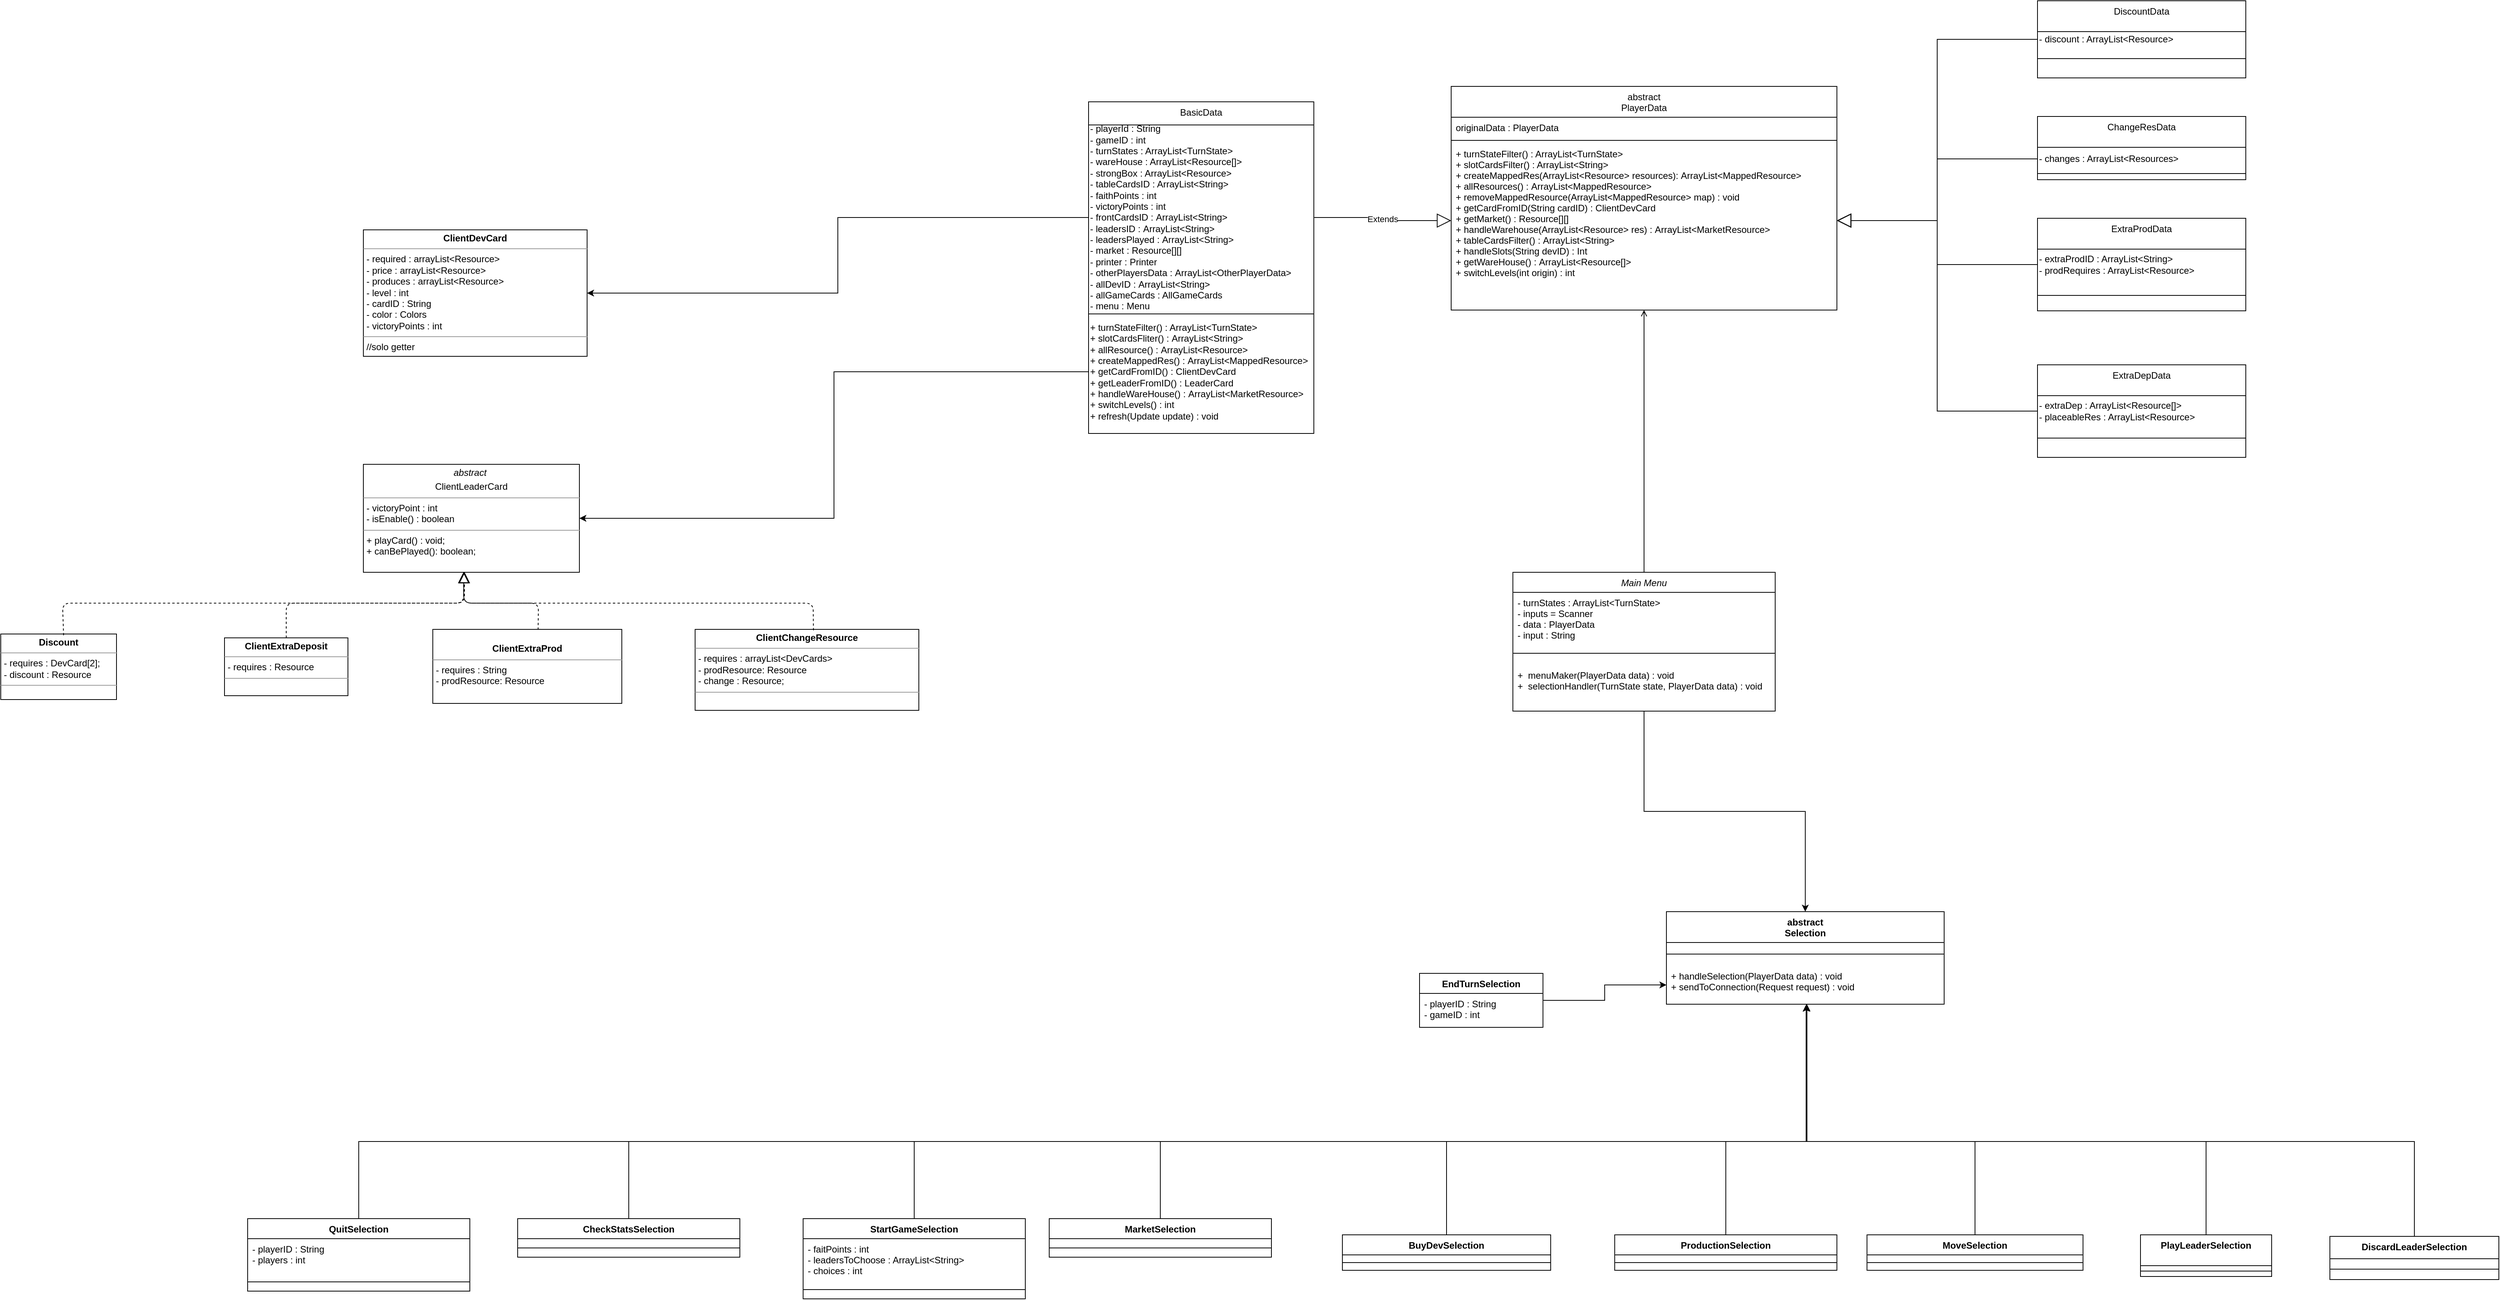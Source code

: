 <mxfile version="14.7.4" type="embed"><diagram id="C5RBs43oDa-KdzZeNtuy" name="Page-1"><mxGraphModel dx="2763" dy="904" grid="1" gridSize="10" guides="1" tooltips="1" connect="1" arrows="1" fold="1" page="1" pageScale="1" pageWidth="827" pageHeight="1169" math="0" shadow="0"><root><mxCell id="WIyWlLk6GJQsqaUBKTNV-0"/><mxCell id="WIyWlLk6GJQsqaUBKTNV-1" parent="WIyWlLk6GJQsqaUBKTNV-0"/><mxCell id="fk8g1e5_puwbV-77GHfn-81" style="edgeStyle=orthogonalEdgeStyle;rounded=0;orthogonalLoop=1;jettySize=auto;html=1;entryX=0.5;entryY=0;entryDx=0;entryDy=0;" parent="WIyWlLk6GJQsqaUBKTNV-1" source="zkfFHV4jXpPFQw0GAbJ--0" target="fk8g1e5_puwbV-77GHfn-21" edge="1"><mxGeometry relative="1" as="geometry"/></mxCell><mxCell id="zkfFHV4jXpPFQw0GAbJ--0" value="Main Menu" style="swimlane;fontStyle=2;align=center;verticalAlign=top;childLayout=stackLayout;horizontal=1;startSize=26;horizontalStack=0;resizeParent=1;resizeLast=0;collapsible=1;marginBottom=0;rounded=0;shadow=0;strokeWidth=1;" parent="WIyWlLk6GJQsqaUBKTNV-1" vertex="1"><mxGeometry x="1170" y="861" width="340" height="180" as="geometry"><mxRectangle x="230" y="140" width="160" height="26" as="alternateBounds"/></mxGeometry></mxCell><mxCell id="zkfFHV4jXpPFQw0GAbJ--2" value="- turnStates : ArrayList&lt;TurnState&gt;&#10;- inputs = Scanner&#10;- data : PlayerData&#10;- input : String" style="text;align=left;verticalAlign=top;spacingLeft=4;spacingRight=4;overflow=hidden;rotatable=0;points=[[0,0.5],[1,0.5]];portConstraint=eastwest;rounded=0;shadow=0;html=0;" parent="zkfFHV4jXpPFQw0GAbJ--0" vertex="1"><mxGeometry y="26" width="340" height="64" as="geometry"/></mxCell><mxCell id="zkfFHV4jXpPFQw0GAbJ--4" value="" style="line;html=1;strokeWidth=1;align=left;verticalAlign=middle;spacingTop=-1;spacingLeft=3;spacingRight=3;rotatable=0;labelPosition=right;points=[];portConstraint=eastwest;" parent="zkfFHV4jXpPFQw0GAbJ--0" vertex="1"><mxGeometry y="90" width="340" height="30" as="geometry"/></mxCell><mxCell id="zkfFHV4jXpPFQw0GAbJ--5" value="+  menuMaker(PlayerData data) : void&#10;+  selectionHandler(TurnState state, PlayerData data) : void" style="text;align=left;verticalAlign=top;spacingLeft=4;spacingRight=4;overflow=hidden;rotatable=0;points=[[0,0.5],[1,0.5]];portConstraint=eastwest;" parent="zkfFHV4jXpPFQw0GAbJ--0" vertex="1"><mxGeometry y="120" width="340" height="50" as="geometry"/></mxCell><mxCell id="zkfFHV4jXpPFQw0GAbJ--17" value="abstract&#10;PlayerData" style="swimlane;fontStyle=0;align=center;verticalAlign=top;childLayout=stackLayout;horizontal=1;startSize=40;horizontalStack=0;resizeParent=1;resizeLast=0;collapsible=1;marginBottom=0;rounded=0;shadow=0;strokeWidth=1;" parent="WIyWlLk6GJQsqaUBKTNV-1" vertex="1"><mxGeometry x="1090" y="231" width="500" height="290" as="geometry"><mxRectangle x="550" y="140" width="160" height="26" as="alternateBounds"/></mxGeometry></mxCell><mxCell id="zkfFHV4jXpPFQw0GAbJ--18" value="originalData : PlayerData" style="text;align=left;verticalAlign=top;spacingLeft=4;spacingRight=4;overflow=hidden;rotatable=0;points=[[0,0.5],[1,0.5]];portConstraint=eastwest;" parent="zkfFHV4jXpPFQw0GAbJ--17" vertex="1"><mxGeometry y="40" width="500" height="26" as="geometry"/></mxCell><mxCell id="zkfFHV4jXpPFQw0GAbJ--23" value="" style="line;html=1;strokeWidth=1;align=left;verticalAlign=middle;spacingTop=-1;spacingLeft=3;spacingRight=3;rotatable=0;labelPosition=right;points=[];portConstraint=eastwest;" parent="zkfFHV4jXpPFQw0GAbJ--17" vertex="1"><mxGeometry y="66" width="500" height="8" as="geometry"/></mxCell><mxCell id="zkfFHV4jXpPFQw0GAbJ--25" value="+ turnStateFilter() : ArrayList&lt;TurnState&gt;&#10;+ slotCardsFilter() : ArrayList&lt;String&gt;&#10;+ createMappedRes(ArrayList&lt;Resource&gt; resources): ArrayList&lt;MappedResource&gt;&#10;+ allResources() : ArrayList&lt;MappedResource&gt;&#10;+ removeMappedResource(ArrayList&lt;MappedResource&gt; map) : void&#10;+ getCardFromID(String cardID) : ClientDevCard&#10;+ getMarket() : Resource[][]&#10;+ handleWarehouse(ArrayList&lt;Resource&gt; res) : ArrayList&lt;MarketResource&gt;&#10;+ tableCardsFilter() : ArrayList&lt;String&gt;&#10;+ handleSlots(String devID) : Int&#10;+ getWareHouse() : ArrayList&lt;Resource[]&gt;&#10;+ switchLevels(int origin) : int " style="text;align=left;verticalAlign=top;spacingLeft=4;spacingRight=4;overflow=hidden;rotatable=0;points=[[0,0.5],[1,0.5]];portConstraint=eastwest;" parent="zkfFHV4jXpPFQw0GAbJ--17" vertex="1"><mxGeometry y="74" width="500" height="200" as="geometry"/></mxCell><mxCell id="zkfFHV4jXpPFQw0GAbJ--26" value="" style="endArrow=open;shadow=0;strokeWidth=1;rounded=0;endFill=1;edgeStyle=elbowEdgeStyle;elbow=vertical;entryX=0.5;entryY=1;entryDx=0;entryDy=0;" parent="WIyWlLk6GJQsqaUBKTNV-1" source="zkfFHV4jXpPFQw0GAbJ--0" target="zkfFHV4jXpPFQw0GAbJ--17" edge="1"><mxGeometry x="0.5" y="41" relative="1" as="geometry"><mxPoint x="325" y="753" as="sourcePoint"/><mxPoint x="955" y="956.333" as="targetPoint"/><mxPoint x="-40" y="32" as="offset"/></mxGeometry></mxCell><mxCell id="JJriD7b2xeksv05l2RdO-20" value="BasicData" style="swimlane;fontStyle=0;align=center;verticalAlign=top;childLayout=stackLayout;horizontal=1;startSize=30;horizontalStack=0;resizeParent=1;resizeLast=0;collapsible=1;marginBottom=0;rounded=0;shadow=0;strokeWidth=1;" parent="WIyWlLk6GJQsqaUBKTNV-1" vertex="1"><mxGeometry x="620" y="251" width="292" height="430" as="geometry"><mxRectangle x="130" y="380" width="160" height="26" as="alternateBounds"/></mxGeometry></mxCell><mxCell id="fk8g1e5_puwbV-77GHfn-4" value="- playerId : String&lt;br&gt;- gameID : int&lt;br&gt;- turnStates : ArrayList&amp;lt;TurnState&amp;gt;&lt;br&gt;- wareHouse : ArrayList&amp;lt;Resource[]&amp;gt;&lt;br&gt;- strongBox : ArrayList&amp;lt;Resource&amp;gt;&lt;br&gt;- tableCardsID : ArrayList&amp;lt;String&amp;gt;&lt;br&gt;- faithPoints : int&lt;br&gt;- victoryPoints : int&lt;br&gt;- frontCardsID :&amp;nbsp;ArrayList&amp;lt;String&amp;gt;&lt;br&gt;- leadersID :&amp;nbsp;ArrayList&amp;lt;String&amp;gt;&lt;br&gt;- leadersPlayed :&amp;nbsp;ArrayList&amp;lt;String&amp;gt;&lt;br&gt;- market : Resource[][]&lt;br&gt;- printer : Printer&lt;br&gt;- otherPlayersData :&amp;nbsp;ArrayList&amp;lt;OtherPlayerData&amp;gt;&lt;br&gt;- allDevID :&amp;nbsp;ArrayList&amp;lt;String&amp;gt;&lt;br&gt;- allGameCards : AllGameCards&lt;br&gt;- menu : Menu" style="text;html=1;align=left;verticalAlign=middle;resizable=0;points=[];autosize=1;strokeColor=none;" parent="JJriD7b2xeksv05l2RdO-20" vertex="1"><mxGeometry y="30" width="292" height="240" as="geometry"/></mxCell><mxCell id="JJriD7b2xeksv05l2RdO-21" value="" style="line;html=1;strokeWidth=1;align=left;verticalAlign=middle;spacingTop=-1;spacingLeft=3;spacingRight=3;rotatable=0;labelPosition=right;points=[];portConstraint=eastwest;" parent="JJriD7b2xeksv05l2RdO-20" vertex="1"><mxGeometry y="270" width="292" height="10" as="geometry"/></mxCell><mxCell id="fk8g1e5_puwbV-77GHfn-15" value="+ turnStateFilter() : ArrayList&amp;lt;TurnState&amp;gt;&lt;br&gt;+ slotCardsFliter() :&amp;nbsp;&lt;span&gt;ArrayList&amp;lt;String&amp;gt;&lt;br&gt;+ allResource() :&amp;nbsp;&lt;/span&gt;&lt;span&gt;ArrayList&amp;lt;Resource&amp;gt;&lt;br&gt;&lt;/span&gt;&lt;span&gt;+ createMappedRes() :&amp;nbsp;&lt;/span&gt;&lt;span&gt;ArrayList&amp;lt;MappedResource&amp;gt;&lt;br&gt;&lt;/span&gt;&lt;span&gt;+ getCardFromID() : ClientDevCard&lt;br&gt;+ getLeaderFromID() : LeaderCard&lt;br&gt;+ handleWareHouse() :&amp;nbsp;&lt;/span&gt;&lt;span&gt;ArrayList&amp;lt;MarketResource&amp;gt;&lt;br&gt;&lt;/span&gt;&lt;span&gt;+ switchLevels() : int&lt;br&gt;+ refresh(Update update) : void&lt;br&gt;&lt;/span&gt;" style="text;html=1;strokeColor=none;fillColor=none;align=left;verticalAlign=middle;whiteSpace=wrap;rounded=0;" parent="JJriD7b2xeksv05l2RdO-20" vertex="1"><mxGeometry y="280" width="292" height="140" as="geometry"/></mxCell><mxCell id="JJriD7b2xeksv05l2RdO-22" value="ExtraProdData" style="swimlane;fontStyle=0;align=center;verticalAlign=top;childLayout=stackLayout;horizontal=1;startSize=40;horizontalStack=0;resizeParent=1;resizeLast=0;collapsible=1;marginBottom=0;rounded=0;shadow=0;strokeWidth=1;" parent="WIyWlLk6GJQsqaUBKTNV-1" vertex="1"><mxGeometry x="1850" y="402" width="270" height="120" as="geometry"><mxRectangle x="130" y="380" width="160" height="26" as="alternateBounds"/></mxGeometry></mxCell><mxCell id="fk8g1e5_puwbV-77GHfn-3" value="- extraProdID : ArrayList&amp;lt;String&amp;gt;&lt;br&gt;- prodRequires : ArrayList&amp;lt;Resource&amp;gt;" style="text;html=1;strokeColor=none;fillColor=none;align=left;verticalAlign=middle;whiteSpace=wrap;rounded=0;" parent="JJriD7b2xeksv05l2RdO-22" vertex="1"><mxGeometry y="40" width="270" height="40" as="geometry"/></mxCell><mxCell id="JJriD7b2xeksv05l2RdO-23" value="" style="line;html=1;strokeWidth=1;align=left;verticalAlign=middle;spacingTop=-1;spacingLeft=3;spacingRight=3;rotatable=0;labelPosition=right;points=[];portConstraint=eastwest;" parent="JJriD7b2xeksv05l2RdO-22" vertex="1"><mxGeometry y="80" width="270" height="40" as="geometry"/></mxCell><mxCell id="JJriD7b2xeksv05l2RdO-24" value="ExtraDepData" style="swimlane;fontStyle=0;align=center;verticalAlign=top;childLayout=stackLayout;horizontal=1;startSize=40;horizontalStack=0;resizeParent=1;resizeLast=0;collapsible=1;marginBottom=0;rounded=0;shadow=0;strokeWidth=1;" parent="WIyWlLk6GJQsqaUBKTNV-1" vertex="1"><mxGeometry x="1850" y="592" width="270" height="120" as="geometry"><mxRectangle x="130" y="380" width="160" height="26" as="alternateBounds"/></mxGeometry></mxCell><mxCell id="fk8g1e5_puwbV-77GHfn-2" value="- extraDep : ArrayList&amp;lt;Resource[]&amp;gt;&lt;br&gt;- placeableRes : ArrayList&amp;lt;Resource&amp;gt;" style="text;html=1;strokeColor=none;fillColor=none;align=left;verticalAlign=middle;whiteSpace=wrap;rounded=0;" parent="JJriD7b2xeksv05l2RdO-24" vertex="1"><mxGeometry y="40" width="270" height="40" as="geometry"/></mxCell><mxCell id="JJriD7b2xeksv05l2RdO-25" value="" style="line;html=1;strokeWidth=1;align=left;verticalAlign=middle;spacingTop=-1;spacingLeft=3;spacingRight=3;rotatable=0;labelPosition=right;points=[];portConstraint=eastwest;" parent="JJriD7b2xeksv05l2RdO-24" vertex="1"><mxGeometry y="80" width="270" height="30" as="geometry"/></mxCell><mxCell id="JJriD7b2xeksv05l2RdO-26" value="DiscountData" style="swimlane;fontStyle=0;align=center;verticalAlign=top;childLayout=stackLayout;horizontal=1;startSize=40;horizontalStack=0;resizeParent=1;resizeLast=0;collapsible=1;marginBottom=0;rounded=0;shadow=0;strokeWidth=1;" parent="WIyWlLk6GJQsqaUBKTNV-1" vertex="1"><mxGeometry x="1850" y="120" width="270" height="100" as="geometry"><mxRectangle x="130" y="380" width="160" height="26" as="alternateBounds"/></mxGeometry></mxCell><mxCell id="fk8g1e5_puwbV-77GHfn-1" value="- discount : ArrayList&amp;lt;Resource&amp;gt;" style="text;html=1;strokeColor=none;fillColor=none;align=left;verticalAlign=middle;whiteSpace=wrap;rounded=0;" parent="JJriD7b2xeksv05l2RdO-26" vertex="1"><mxGeometry y="40" width="270" height="20" as="geometry"/></mxCell><mxCell id="JJriD7b2xeksv05l2RdO-27" value="" style="line;html=1;strokeWidth=1;align=left;verticalAlign=middle;spacingTop=-1;spacingLeft=3;spacingRight=3;rotatable=0;labelPosition=right;points=[];portConstraint=eastwest;" parent="JJriD7b2xeksv05l2RdO-26" vertex="1"><mxGeometry y="60" width="270" height="30" as="geometry"/></mxCell><mxCell id="JJriD7b2xeksv05l2RdO-33" value="ChangeResData&#10;" style="swimlane;fontStyle=0;align=center;verticalAlign=top;childLayout=stackLayout;horizontal=1;startSize=40;horizontalStack=0;resizeParent=1;resizeLast=0;collapsible=1;marginBottom=0;rounded=0;shadow=0;strokeWidth=1;" parent="WIyWlLk6GJQsqaUBKTNV-1" vertex="1"><mxGeometry x="1850" y="270" width="270" height="82" as="geometry"><mxRectangle x="130" y="380" width="160" height="26" as="alternateBounds"/></mxGeometry></mxCell><mxCell id="fk8g1e5_puwbV-77GHfn-0" value="- changes : ArrayList&amp;lt;Resources&amp;gt;" style="text;html=1;strokeColor=none;fillColor=none;align=left;verticalAlign=middle;whiteSpace=wrap;rounded=0;" parent="JJriD7b2xeksv05l2RdO-33" vertex="1"><mxGeometry y="40" width="270" height="30" as="geometry"/></mxCell><mxCell id="JJriD7b2xeksv05l2RdO-34" value="" style="line;html=1;strokeWidth=1;align=left;verticalAlign=middle;spacingTop=-1;spacingLeft=3;spacingRight=3;rotatable=0;labelPosition=right;points=[];portConstraint=eastwest;" parent="JJriD7b2xeksv05l2RdO-33" vertex="1"><mxGeometry y="70" width="270" height="8" as="geometry"/></mxCell><mxCell id="fk8g1e5_puwbV-77GHfn-8" value="" style="endArrow=block;endSize=16;endFill=0;html=1;rounded=0;edgeStyle=orthogonalEdgeStyle;entryX=1;entryY=0.5;entryDx=0;entryDy=0;" parent="WIyWlLk6GJQsqaUBKTNV-1" source="fk8g1e5_puwbV-77GHfn-3" target="zkfFHV4jXpPFQw0GAbJ--25" edge="1"><mxGeometry width="160" relative="1" as="geometry"><mxPoint x="1690" y="462" as="sourcePoint"/><mxPoint x="1690" y="462" as="targetPoint"/></mxGeometry></mxCell><mxCell id="fk8g1e5_puwbV-77GHfn-9" value="" style="endArrow=block;endSize=16;endFill=0;html=1;rounded=0;edgeStyle=orthogonalEdgeStyle;entryX=1;entryY=0.5;entryDx=0;entryDy=0;" parent="WIyWlLk6GJQsqaUBKTNV-1" source="fk8g1e5_puwbV-77GHfn-0" target="zkfFHV4jXpPFQw0GAbJ--25" edge="1"><mxGeometry width="160" relative="1" as="geometry"><mxPoint x="1690" y="325" as="sourcePoint"/><mxPoint x="1640" y="421" as="targetPoint"/><Array as="points"><mxPoint x="1720" y="325"/><mxPoint x="1720" y="405"/></Array></mxGeometry></mxCell><mxCell id="fk8g1e5_puwbV-77GHfn-10" value="" style="endArrow=block;endSize=16;endFill=0;html=1;rounded=0;edgeStyle=orthogonalEdgeStyle;" parent="WIyWlLk6GJQsqaUBKTNV-1" source="fk8g1e5_puwbV-77GHfn-1" target="zkfFHV4jXpPFQw0GAbJ--25" edge="1"><mxGeometry width="160" relative="1" as="geometry"><mxPoint x="1690" y="170" as="sourcePoint"/><mxPoint x="1690" y="170" as="targetPoint"/><Array as="points"><mxPoint x="1720" y="170"/><mxPoint x="1720" y="405"/></Array></mxGeometry></mxCell><mxCell id="fk8g1e5_puwbV-77GHfn-11" value="" style="endArrow=block;endSize=16;endFill=0;html=1;rounded=0;edgeStyle=orthogonalEdgeStyle;exitX=0;exitY=0.5;exitDx=0;exitDy=0;" parent="WIyWlLk6GJQsqaUBKTNV-1" source="fk8g1e5_puwbV-77GHfn-2" target="zkfFHV4jXpPFQw0GAbJ--25" edge="1"><mxGeometry width="160" relative="1" as="geometry"><mxPoint x="1720" y="691" as="sourcePoint"/><mxPoint x="1690" y="652" as="targetPoint"/><Array as="points"><mxPoint x="1720" y="652"/><mxPoint x="1720" y="405"/></Array></mxGeometry></mxCell><mxCell id="fk8g1e5_puwbV-77GHfn-12" value="Extends" style="endArrow=block;endSize=16;endFill=0;html=1;rounded=0;edgeStyle=orthogonalEdgeStyle;entryX=0;entryY=0.5;entryDx=0;entryDy=0;" parent="WIyWlLk6GJQsqaUBKTNV-1" source="fk8g1e5_puwbV-77GHfn-4" target="zkfFHV4jXpPFQw0GAbJ--25" edge="1"><mxGeometry width="160" relative="1" as="geometry"><mxPoint x="912" y="411" as="sourcePoint"/><mxPoint x="1072" y="411" as="targetPoint"/></mxGeometry></mxCell><mxCell id="fk8g1e5_puwbV-77GHfn-21" value="abstract&#10;Selection" style="swimlane;fontStyle=1;align=center;verticalAlign=top;childLayout=stackLayout;horizontal=1;startSize=40;horizontalStack=0;resizeParent=1;resizeParentMax=0;resizeLast=0;collapsible=1;marginBottom=0;" parent="WIyWlLk6GJQsqaUBKTNV-1" vertex="1"><mxGeometry x="1369" y="1301" width="360" height="120" as="geometry"><mxRectangle x="182" y="1730" width="110" height="30" as="alternateBounds"/></mxGeometry></mxCell><mxCell id="fk8g1e5_puwbV-77GHfn-22" value="" style="line;strokeWidth=1;fillColor=none;align=left;verticalAlign=middle;spacingTop=-1;spacingLeft=3;spacingRight=3;rotatable=0;labelPosition=right;points=[];portConstraint=eastwest;" parent="fk8g1e5_puwbV-77GHfn-21" vertex="1"><mxGeometry y="40" width="360" height="30" as="geometry"/></mxCell><mxCell id="fk8g1e5_puwbV-77GHfn-23" value="+ handleSelection(PlayerData data) : void&#10;+ sendToConnection(Request request) : void" style="text;strokeColor=none;fillColor=none;align=left;verticalAlign=top;spacingLeft=4;spacingRight=4;overflow=hidden;rotatable=0;points=[[0,0.5],[1,0.5]];portConstraint=eastwest;" parent="fk8g1e5_puwbV-77GHfn-21" vertex="1"><mxGeometry y="70" width="360" height="50" as="geometry"/></mxCell><mxCell id="fk8g1e5_puwbV-77GHfn-24" style="edgeStyle=orthogonalEdgeStyle;rounded=0;orthogonalLoop=1;jettySize=auto;html=1;entryX=0.505;entryY=1.001;entryDx=0;entryDy=0;entryPerimeter=0;exitX=0.5;exitY=0;exitDx=0;exitDy=0;" parent="WIyWlLk6GJQsqaUBKTNV-1" source="fk8g1e5_puwbV-77GHfn-62" target="fk8g1e5_puwbV-77GHfn-23" edge="1"><mxGeometry relative="1" as="geometry"><Array as="points"><mxPoint x="1084" y="1599"/><mxPoint x="1551" y="1599"/></Array><mxPoint x="683" y="1499" as="targetPoint"/></mxGeometry></mxCell><mxCell id="fk8g1e5_puwbV-77GHfn-25" value="MarketSelection" style="swimlane;fontStyle=1;align=center;verticalAlign=top;childLayout=stackLayout;horizontal=1;startSize=26;horizontalStack=0;resizeParent=1;resizeParentMax=0;resizeLast=0;collapsible=1;marginBottom=0;" parent="WIyWlLk6GJQsqaUBKTNV-1" vertex="1"><mxGeometry x="569" y="1699" width="288" height="50" as="geometry"/></mxCell><mxCell id="fk8g1e5_puwbV-77GHfn-27" value="" style="line;strokeWidth=1;fillColor=none;align=left;verticalAlign=middle;spacingTop=-1;spacingLeft=3;spacingRight=3;rotatable=0;labelPosition=right;points=[];portConstraint=eastwest;" parent="fk8g1e5_puwbV-77GHfn-25" vertex="1"><mxGeometry y="26" width="288" height="24" as="geometry"/></mxCell><mxCell id="fk8g1e5_puwbV-77GHfn-28" style="edgeStyle=orthogonalEdgeStyle;rounded=0;orthogonalLoop=1;jettySize=auto;html=1;exitX=0.5;exitY=0;exitDx=0;exitDy=0;entryX=0.505;entryY=1.004;entryDx=0;entryDy=0;entryPerimeter=0;" parent="WIyWlLk6GJQsqaUBKTNV-1" source="fk8g1e5_puwbV-77GHfn-25" target="fk8g1e5_puwbV-77GHfn-23" edge="1"><mxGeometry relative="1" as="geometry"><mxPoint x="-201" y="1569" as="sourcePoint"/><mxPoint x="1439" y="1439" as="targetPoint"/><Array as="points"><mxPoint x="713" y="1599"/><mxPoint x="1551" y="1599"/></Array></mxGeometry></mxCell><mxCell id="fk8g1e5_puwbV-77GHfn-29" style="edgeStyle=orthogonalEdgeStyle;rounded=0;orthogonalLoop=1;jettySize=auto;html=1;entryX=0.505;entryY=0.997;entryDx=0;entryDy=0;entryPerimeter=0;exitX=0.5;exitY=0;exitDx=0;exitDy=0;" parent="WIyWlLk6GJQsqaUBKTNV-1" source="fk8g1e5_puwbV-77GHfn-30" target="fk8g1e5_puwbV-77GHfn-23" edge="1"><mxGeometry relative="1" as="geometry"><Array as="points"><mxPoint x="1769" y="1599"/><mxPoint x="1551" y="1599"/></Array><mxPoint x="683" y="1495" as="targetPoint"/></mxGeometry></mxCell><mxCell id="fk8g1e5_puwbV-77GHfn-30" value="MoveSelection" style="swimlane;fontStyle=1;align=center;verticalAlign=top;childLayout=stackLayout;horizontal=1;startSize=26;horizontalStack=0;resizeParent=1;resizeParentMax=0;resizeLast=0;collapsible=1;marginBottom=0;" parent="WIyWlLk6GJQsqaUBKTNV-1" vertex="1"><mxGeometry x="1629" y="1720" width="280" height="46" as="geometry"/></mxCell><mxCell id="fk8g1e5_puwbV-77GHfn-32" value="" style="line;strokeWidth=1;fillColor=none;align=left;verticalAlign=middle;spacingTop=-1;spacingLeft=3;spacingRight=3;rotatable=0;labelPosition=right;points=[];portConstraint=eastwest;" parent="fk8g1e5_puwbV-77GHfn-30" vertex="1"><mxGeometry y="26" width="280" height="20" as="geometry"/></mxCell><mxCell id="fk8g1e5_puwbV-77GHfn-33" style="edgeStyle=orthogonalEdgeStyle;rounded=0;orthogonalLoop=1;jettySize=auto;html=1;entryX=0.505;entryY=0.999;entryDx=0;entryDy=0;entryPerimeter=0;exitX=0.5;exitY=0;exitDx=0;exitDy=0;" parent="WIyWlLk6GJQsqaUBKTNV-1" source="fk8g1e5_puwbV-77GHfn-34" target="fk8g1e5_puwbV-77GHfn-23" edge="1"><mxGeometry relative="1" as="geometry"><Array as="points"><mxPoint x="2069" y="1599"/><mxPoint x="1551" y="1599"/></Array><mxPoint x="683" y="1495" as="targetPoint"/></mxGeometry></mxCell><mxCell id="fk8g1e5_puwbV-77GHfn-34" value="PlayLeaderSelection" style="swimlane;fontStyle=1;align=center;verticalAlign=top;childLayout=stackLayout;horizontal=1;startSize=40;horizontalStack=0;resizeParent=1;resizeParentMax=0;resizeLast=0;collapsible=1;marginBottom=0;" parent="WIyWlLk6GJQsqaUBKTNV-1" vertex="1"><mxGeometry x="1983.5" y="1720" width="170" height="54" as="geometry"/></mxCell><mxCell id="fk8g1e5_puwbV-77GHfn-36" value="" style="line;strokeWidth=1;fillColor=none;align=left;verticalAlign=middle;spacingTop=-1;spacingLeft=3;spacingRight=3;rotatable=0;labelPosition=right;points=[];portConstraint=eastwest;" parent="fk8g1e5_puwbV-77GHfn-34" vertex="1"><mxGeometry y="40" width="170" height="14" as="geometry"/></mxCell><mxCell id="fk8g1e5_puwbV-77GHfn-37" style="edgeStyle=orthogonalEdgeStyle;rounded=0;orthogonalLoop=1;jettySize=auto;html=1;entryX=0.505;entryY=1;entryDx=0;entryDy=0;entryPerimeter=0;exitX=0.5;exitY=0;exitDx=0;exitDy=0;" parent="WIyWlLk6GJQsqaUBKTNV-1" source="fk8g1e5_puwbV-77GHfn-38" target="fk8g1e5_puwbV-77GHfn-23" edge="1"><mxGeometry relative="1" as="geometry"><mxPoint x="684" y="1506" as="targetPoint"/><Array as="points"><mxPoint x="2339" y="1599"/><mxPoint x="1551" y="1599"/></Array></mxGeometry></mxCell><mxCell id="fk8g1e5_puwbV-77GHfn-38" value="DiscardLeaderSelection" style="swimlane;fontStyle=1;align=center;verticalAlign=top;childLayout=stackLayout;horizontal=1;startSize=29;horizontalStack=0;resizeParent=1;resizeParentMax=0;resizeLast=0;collapsible=1;marginBottom=0;" parent="WIyWlLk6GJQsqaUBKTNV-1" vertex="1"><mxGeometry x="2229" y="1722" width="219" height="56" as="geometry"/></mxCell><mxCell id="fk8g1e5_puwbV-77GHfn-40" value="" style="line;strokeWidth=1;fillColor=none;align=left;verticalAlign=middle;spacingTop=-1;spacingLeft=3;spacingRight=3;rotatable=0;labelPosition=right;points=[];portConstraint=eastwest;" parent="fk8g1e5_puwbV-77GHfn-38" vertex="1"><mxGeometry y="29" width="219" height="27" as="geometry"/></mxCell><mxCell id="fk8g1e5_puwbV-77GHfn-41" value="EndTurnSelection" style="swimlane;fontStyle=1;align=center;verticalAlign=top;childLayout=stackLayout;horizontal=1;startSize=26;horizontalStack=0;resizeParent=1;resizeParentMax=0;resizeLast=0;collapsible=1;marginBottom=0;" parent="WIyWlLk6GJQsqaUBKTNV-1" vertex="1"><mxGeometry x="1049" y="1381" width="160" height="70" as="geometry"/></mxCell><mxCell id="fk8g1e5_puwbV-77GHfn-42" value="- playerID : String&#10;- gameID : int" style="text;strokeColor=none;fillColor=none;align=left;verticalAlign=top;spacingLeft=4;spacingRight=4;overflow=hidden;rotatable=0;points=[[0,0.5],[1,0.5]];portConstraint=eastwest;" parent="fk8g1e5_puwbV-77GHfn-41" vertex="1"><mxGeometry y="26" width="160" height="44" as="geometry"/></mxCell><mxCell id="fk8g1e5_puwbV-77GHfn-43" value="" style="line;strokeWidth=1;fillColor=none;align=left;verticalAlign=middle;spacingTop=-1;spacingLeft=3;spacingRight=3;rotatable=0;labelPosition=right;points=[];portConstraint=eastwest;" parent="fk8g1e5_puwbV-77GHfn-41" vertex="1"><mxGeometry y="70" width="160" as="geometry"/></mxCell><mxCell id="fk8g1e5_puwbV-77GHfn-44" style="edgeStyle=orthogonalEdgeStyle;rounded=0;orthogonalLoop=1;jettySize=auto;html=1;exitX=1;exitY=0.5;exitDx=0;exitDy=0;" parent="WIyWlLk6GJQsqaUBKTNV-1" source="fk8g1e5_puwbV-77GHfn-41" target="fk8g1e5_puwbV-77GHfn-23" edge="1"><mxGeometry relative="1" as="geometry"><mxPoint x="814.059" y="1159" as="sourcePoint"/><mxPoint x="399" y="1309" as="targetPoint"/><Array as="points"/></mxGeometry></mxCell><mxCell id="fk8g1e5_puwbV-77GHfn-53" style="edgeStyle=orthogonalEdgeStyle;rounded=0;orthogonalLoop=1;jettySize=auto;html=1;entryX=0.506;entryY=1.002;entryDx=0;entryDy=0;entryPerimeter=0;" parent="WIyWlLk6GJQsqaUBKTNV-1" source="fk8g1e5_puwbV-77GHfn-54" target="fk8g1e5_puwbV-77GHfn-23" edge="1"><mxGeometry relative="1" as="geometry"><mxPoint x="682" y="1519" as="targetPoint"/><Array as="points"><mxPoint x="1446" y="1599"/><mxPoint x="1551" y="1599"/></Array></mxGeometry></mxCell><mxCell id="fk8g1e5_puwbV-77GHfn-54" value="ProductionSelection" style="swimlane;fontStyle=1;align=center;verticalAlign=top;childLayout=stackLayout;horizontal=1;startSize=26;horizontalStack=0;resizeParent=1;resizeParentMax=0;resizeLast=0;collapsible=1;marginBottom=0;" parent="WIyWlLk6GJQsqaUBKTNV-1" vertex="1"><mxGeometry x="1302" y="1720" width="288" height="46" as="geometry"/></mxCell><mxCell id="fk8g1e5_puwbV-77GHfn-56" value="" style="line;strokeWidth=1;fillColor=none;align=left;verticalAlign=middle;spacingTop=-1;spacingLeft=3;spacingRight=3;rotatable=0;labelPosition=right;points=[];portConstraint=eastwest;" parent="fk8g1e5_puwbV-77GHfn-54" vertex="1"><mxGeometry y="26" width="288" height="20" as="geometry"/></mxCell><mxCell id="fk8g1e5_puwbV-77GHfn-62" value="BuyDevSelection&#10;" style="swimlane;fontStyle=1;align=center;verticalAlign=top;childLayout=stackLayout;horizontal=1;startSize=26;horizontalStack=0;resizeParent=1;resizeParentMax=0;resizeLast=0;collapsible=1;marginBottom=0;" parent="WIyWlLk6GJQsqaUBKTNV-1" vertex="1"><mxGeometry x="949" y="1720" width="270" height="46" as="geometry"/></mxCell><mxCell id="fk8g1e5_puwbV-77GHfn-64" value="" style="line;strokeWidth=1;fillColor=none;align=left;verticalAlign=middle;spacingTop=-1;spacingLeft=3;spacingRight=3;rotatable=0;labelPosition=right;points=[];portConstraint=eastwest;" parent="fk8g1e5_puwbV-77GHfn-62" vertex="1"><mxGeometry y="26" width="270" height="20" as="geometry"/></mxCell><mxCell id="fk8g1e5_puwbV-77GHfn-69" style="edgeStyle=orthogonalEdgeStyle;rounded=0;orthogonalLoop=1;jettySize=auto;html=1;entryX=0.505;entryY=1.006;entryDx=0;entryDy=0;entryPerimeter=0;" parent="WIyWlLk6GJQsqaUBKTNV-1" source="fk8g1e5_puwbV-77GHfn-70" target="fk8g1e5_puwbV-77GHfn-23" edge="1"><mxGeometry relative="1" as="geometry"><Array as="points"><mxPoint x="394" y="1599"/><mxPoint x="1551" y="1599"/><mxPoint x="1551" y="1479"/><mxPoint x="1551" y="1479"/></Array></mxGeometry></mxCell><mxCell id="fk8g1e5_puwbV-77GHfn-70" value="StartGameSelection" style="swimlane;fontStyle=1;align=center;verticalAlign=top;childLayout=stackLayout;horizontal=1;startSize=26;horizontalStack=0;resizeParent=1;resizeParentMax=0;resizeLast=0;collapsible=1;marginBottom=0;" parent="WIyWlLk6GJQsqaUBKTNV-1" vertex="1"><mxGeometry x="250" y="1699" width="288" height="104" as="geometry"/></mxCell><mxCell id="fk8g1e5_puwbV-77GHfn-71" value="- faitPoints : int&#10;- leadersToChoose : ArrayList&lt;String&gt;&#10;- choices : int&#10;" style="text;strokeColor=none;fillColor=none;align=left;verticalAlign=top;spacingLeft=4;spacingRight=4;overflow=hidden;rotatable=0;points=[[0,0.5],[1,0.5]];portConstraint=eastwest;" parent="fk8g1e5_puwbV-77GHfn-70" vertex="1"><mxGeometry y="26" width="288" height="54" as="geometry"/></mxCell><mxCell id="fk8g1e5_puwbV-77GHfn-72" value="" style="line;strokeWidth=1;fillColor=none;align=left;verticalAlign=middle;spacingTop=-1;spacingLeft=3;spacingRight=3;rotatable=0;labelPosition=right;points=[];portConstraint=eastwest;" parent="fk8g1e5_puwbV-77GHfn-70" vertex="1"><mxGeometry y="80" width="288" height="24" as="geometry"/></mxCell><mxCell id="fk8g1e5_puwbV-77GHfn-73" style="edgeStyle=orthogonalEdgeStyle;rounded=0;orthogonalLoop=1;jettySize=auto;html=1;entryX=0.503;entryY=1.011;entryDx=0;entryDy=0;entryPerimeter=0;" parent="WIyWlLk6GJQsqaUBKTNV-1" source="fk8g1e5_puwbV-77GHfn-74" target="fk8g1e5_puwbV-77GHfn-23" edge="1"><mxGeometry relative="1" as="geometry"><Array as="points"><mxPoint x="24" y="1599"/><mxPoint x="1550" y="1599"/></Array></mxGeometry></mxCell><mxCell id="fk8g1e5_puwbV-77GHfn-74" value="CheckStatsSelection" style="swimlane;fontStyle=1;align=center;verticalAlign=top;childLayout=stackLayout;horizontal=1;startSize=26;horizontalStack=0;resizeParent=1;resizeParentMax=0;resizeLast=0;collapsible=1;marginBottom=0;" parent="WIyWlLk6GJQsqaUBKTNV-1" vertex="1"><mxGeometry x="-120" y="1699" width="288" height="50" as="geometry"/></mxCell><mxCell id="fk8g1e5_puwbV-77GHfn-76" value="" style="line;strokeWidth=1;fillColor=none;align=left;verticalAlign=middle;spacingTop=-1;spacingLeft=3;spacingRight=3;rotatable=0;labelPosition=right;points=[];portConstraint=eastwest;" parent="fk8g1e5_puwbV-77GHfn-74" vertex="1"><mxGeometry y="26" width="288" height="24" as="geometry"/></mxCell><mxCell id="fk8g1e5_puwbV-77GHfn-77" style="edgeStyle=orthogonalEdgeStyle;rounded=0;orthogonalLoop=1;jettySize=auto;html=1;entryX=0.505;entryY=1;entryDx=0;entryDy=0;entryPerimeter=0;" parent="WIyWlLk6GJQsqaUBKTNV-1" source="fk8g1e5_puwbV-77GHfn-78" target="fk8g1e5_puwbV-77GHfn-23" edge="1"><mxGeometry relative="1" as="geometry"><Array as="points"><mxPoint x="-326" y="1599"/><mxPoint x="1551" y="1599"/><mxPoint x="1551" y="1479"/><mxPoint x="1551" y="1479"/></Array></mxGeometry></mxCell><mxCell id="fk8g1e5_puwbV-77GHfn-78" value="QuitSelection" style="swimlane;fontStyle=1;align=center;verticalAlign=top;childLayout=stackLayout;horizontal=1;startSize=26;horizontalStack=0;resizeParent=1;resizeParentMax=0;resizeLast=0;collapsible=1;marginBottom=0;" parent="WIyWlLk6GJQsqaUBKTNV-1" vertex="1"><mxGeometry x="-470" y="1699" width="288" height="94" as="geometry"/></mxCell><mxCell id="fk8g1e5_puwbV-77GHfn-79" value="- playerID : String&#10;- players : int&#10;" style="text;strokeColor=none;fillColor=none;align=left;verticalAlign=top;spacingLeft=4;spacingRight=4;overflow=hidden;rotatable=0;points=[[0,0.5],[1,0.5]];portConstraint=eastwest;" parent="fk8g1e5_puwbV-77GHfn-78" vertex="1"><mxGeometry y="26" width="288" height="44" as="geometry"/></mxCell><mxCell id="fk8g1e5_puwbV-77GHfn-80" value="" style="line;strokeWidth=1;fillColor=none;align=left;verticalAlign=middle;spacingTop=-1;spacingLeft=3;spacingRight=3;rotatable=0;labelPosition=right;points=[];portConstraint=eastwest;" parent="fk8g1e5_puwbV-77GHfn-78" vertex="1"><mxGeometry y="70" width="288" height="24" as="geometry"/></mxCell><mxCell id="fk8g1e5_puwbV-77GHfn-82" value="&lt;p style=&quot;margin: 0px ; margin-top: 4px ; text-align: center&quot;&gt;&lt;i&gt;abstract&amp;nbsp;&lt;/i&gt;&lt;/p&gt;&lt;p style=&quot;margin: 0px ; margin-top: 4px ; text-align: center&quot;&gt;ClientLeaderCard&lt;/p&gt;&lt;hr size=&quot;1&quot;&gt;&lt;p style=&quot;margin: 0px ; margin-left: 4px&quot;&gt;- victoryPoint : int&lt;br&gt;&lt;/p&gt;&lt;p style=&quot;margin: 0px ; margin-left: 4px&quot;&gt;- isEnable() : boolean&lt;/p&gt;&lt;hr size=&quot;1&quot;&gt;&lt;p style=&quot;margin: 0px ; margin-left: 4px&quot;&gt;+ playCard() : void;&lt;br&gt;&lt;/p&gt;&lt;p style=&quot;margin: 0px ; margin-left: 4px&quot;&gt;+ canBePlayed(): boolean;&lt;/p&gt;" style="verticalAlign=top;align=left;overflow=fill;fontSize=12;fontFamily=Helvetica;html=1;rounded=0;shadow=0;comic=0;labelBackgroundColor=none;strokeWidth=1" parent="WIyWlLk6GJQsqaUBKTNV-1" vertex="1"><mxGeometry x="-320" y="721" width="280" height="140" as="geometry"/></mxCell><mxCell id="fk8g1e5_puwbV-77GHfn-83" value="&lt;p style=&quot;margin: 0px ; margin-top: 4px ; text-align: center&quot;&gt;&lt;b&gt;Discount&lt;/b&gt;&lt;/p&gt;&lt;hr size=&quot;1&quot;&gt;&lt;p style=&quot;margin: 0px ; margin-left: 4px&quot;&gt;- requires : DevCard[2];&lt;/p&gt;&lt;p style=&quot;margin: 0px ; margin-left: 4px&quot;&gt;- discount : Resource&lt;/p&gt;&lt;hr size=&quot;1&quot;&gt;&lt;p style=&quot;margin: 0px ; margin-left: 4px&quot;&gt;&lt;br&gt;&lt;/p&gt;" style="verticalAlign=top;align=left;overflow=fill;fontSize=12;fontFamily=Helvetica;html=1;rounded=0;shadow=0;comic=0;labelBackgroundColor=none;strokeWidth=1" parent="WIyWlLk6GJQsqaUBKTNV-1" vertex="1"><mxGeometry x="-790" y="941" width="150" height="85" as="geometry"/></mxCell><mxCell id="fk8g1e5_puwbV-77GHfn-84" value="&lt;p style=&quot;margin: 0px ; margin-top: 4px ; text-align: center&quot;&gt;&lt;b&gt;ClientExtraDeposit&lt;/b&gt;&lt;/p&gt;&lt;hr size=&quot;1&quot;&gt;&lt;p style=&quot;margin: 0px ; margin-left: 4px&quot;&gt;- requires : Resource&lt;/p&gt;&lt;hr size=&quot;1&quot;&gt;&lt;p style=&quot;margin: 0px ; margin-left: 4px&quot;&gt;&lt;br&gt;&lt;/p&gt;" style="verticalAlign=top;align=left;overflow=fill;fontSize=12;fontFamily=Helvetica;html=1;rounded=0;shadow=0;comic=0;labelBackgroundColor=none;strokeWidth=1" parent="WIyWlLk6GJQsqaUBKTNV-1" vertex="1"><mxGeometry x="-500" y="946" width="160" height="75" as="geometry"/></mxCell><mxCell id="fk8g1e5_puwbV-77GHfn-85" value="" style="endArrow=block;dashed=1;endFill=0;endSize=12;html=1;exitX=0.543;exitY=0.02;exitDx=0;exitDy=0;exitPerimeter=0;entryX=0.468;entryY=0.997;entryDx=0;entryDy=0;entryPerimeter=0;" parent="WIyWlLk6GJQsqaUBKTNV-1" source="fk8g1e5_puwbV-77GHfn-83" target="fk8g1e5_puwbV-77GHfn-82" edge="1"><mxGeometry width="160" relative="1" as="geometry"><mxPoint x="-560" y="951" as="sourcePoint"/><mxPoint x="-400" y="951" as="targetPoint"/><Array as="points"><mxPoint x="-710" y="901"/><mxPoint x="-189" y="901"/></Array></mxGeometry></mxCell><mxCell id="fk8g1e5_puwbV-77GHfn-86" value="" style="endArrow=block;dashed=1;endFill=0;endSize=12;html=1;entryX=0.464;entryY=0.997;entryDx=0;entryDy=0;entryPerimeter=0;" parent="WIyWlLk6GJQsqaUBKTNV-1" source="fk8g1e5_puwbV-77GHfn-84" target="fk8g1e5_puwbV-77GHfn-82" edge="1"><mxGeometry width="160" relative="1" as="geometry"><mxPoint x="-549.68" y="1017.7" as="sourcePoint"/><mxPoint x="-190" y="841" as="targetPoint"/><Array as="points"><mxPoint x="-420" y="901"/><mxPoint x="-190" y="901"/></Array></mxGeometry></mxCell><mxCell id="fk8g1e5_puwbV-77GHfn-87" value="&lt;br&gt;&lt;p style=&quot;margin: 0px ; margin-top: 4px ; text-align: center&quot;&gt;&lt;b&gt;ClientExtraProd&lt;/b&gt;&lt;/p&gt;&lt;hr size=&quot;1&quot;&gt;&lt;p style=&quot;margin: 0px ; margin-left: 4px&quot;&gt;- requires : String&lt;/p&gt;&lt;p style=&quot;margin: 0px ; margin-left: 4px&quot;&gt;- prodResource: Resource&lt;/p&gt;" style="verticalAlign=top;align=left;overflow=fill;fontSize=12;fontFamily=Helvetica;html=1;rounded=0;shadow=0;comic=0;labelBackgroundColor=none;strokeWidth=1" parent="WIyWlLk6GJQsqaUBKTNV-1" vertex="1"><mxGeometry x="-230" y="935" width="245" height="96" as="geometry"/></mxCell><mxCell id="fk8g1e5_puwbV-77GHfn-88" value="" style="endArrow=block;dashed=1;endFill=0;endSize=12;html=1;exitX=0.557;exitY=0.005;exitDx=0;exitDy=0;exitPerimeter=0;entryX=0.467;entryY=0.995;entryDx=0;entryDy=0;entryPerimeter=0;" parent="WIyWlLk6GJQsqaUBKTNV-1" source="fk8g1e5_puwbV-77GHfn-87" target="fk8g1e5_puwbV-77GHfn-82" edge="1"><mxGeometry width="160" relative="1" as="geometry"><mxPoint x="-260" y="1016" as="sourcePoint"/><mxPoint x="-190" y="851" as="targetPoint"/><Array as="points"><mxPoint x="-93" y="901"/><mxPoint x="-190" y="901"/></Array></mxGeometry></mxCell><mxCell id="fk8g1e5_puwbV-77GHfn-89" value="&lt;p style=&quot;margin: 0px ; margin-top: 4px ; text-align: center&quot;&gt;&lt;b&gt;ClientChangeResource&lt;/b&gt;&lt;/p&gt;&lt;hr size=&quot;1&quot;&gt;&lt;p style=&quot;margin: 0px ; margin-left: 4px&quot;&gt;- requires : arrayList&amp;lt;DevCards&amp;gt;&lt;/p&gt;&lt;p style=&quot;margin: 0px ; margin-left: 4px&quot;&gt;- prodResource: Resource&lt;/p&gt;&lt;p style=&quot;margin: 0px ; margin-left: 4px&quot;&gt;- change : Resource;&lt;/p&gt;&lt;hr size=&quot;1&quot;&gt;&lt;p style=&quot;margin: 0px ; margin-left: 4px&quot;&gt;&lt;br&gt;&lt;/p&gt;" style="verticalAlign=top;align=left;overflow=fill;fontSize=12;fontFamily=Helvetica;html=1;rounded=0;shadow=0;comic=0;labelBackgroundColor=none;strokeWidth=1" parent="WIyWlLk6GJQsqaUBKTNV-1" vertex="1"><mxGeometry x="110" y="935" width="290" height="105" as="geometry"/></mxCell><mxCell id="fk8g1e5_puwbV-77GHfn-90" value="" style="endArrow=block;dashed=1;endFill=0;endSize=12;html=1;exitX=0.529;exitY=0.012;exitDx=0;exitDy=0;exitPerimeter=0;entryX=0.465;entryY=0.995;entryDx=0;entryDy=0;entryPerimeter=0;" parent="WIyWlLk6GJQsqaUBKTNV-1" source="fk8g1e5_puwbV-77GHfn-89" target="fk8g1e5_puwbV-77GHfn-82" edge="1"><mxGeometry width="160" relative="1" as="geometry"><mxPoint x="31.53" y="1006.005" as="sourcePoint"/><mxPoint x="-190" y="841" as="targetPoint"/><Array as="points"><mxPoint x="263" y="901"/><mxPoint x="-50" y="901"/><mxPoint x="-190" y="901"/></Array></mxGeometry></mxCell><mxCell id="fk8g1e5_puwbV-77GHfn-91" value="&lt;p style=&quot;margin: 0px ; margin-top: 4px ; text-align: center&quot;&gt;&lt;b&gt;ClientDevCard&lt;/b&gt;&lt;/p&gt;&lt;hr size=&quot;1&quot;&gt;&lt;p style=&quot;margin: 0px ; margin-left: 4px&quot;&gt;- required : arrayList&amp;lt;Resource&amp;gt;&lt;/p&gt;&lt;p style=&quot;margin: 0px ; margin-left: 4px&quot;&gt;- price : arrayList&amp;lt;Resource&amp;gt;&lt;/p&gt;&lt;p style=&quot;margin: 0px ; margin-left: 4px&quot;&gt;- produces : arrayList&amp;lt;Resource&amp;gt;&lt;/p&gt;&lt;p style=&quot;margin: 0px ; margin-left: 4px&quot;&gt;- level : int&lt;/p&gt;&lt;p style=&quot;margin: 0px ; margin-left: 4px&quot;&gt;- cardID : String&amp;nbsp;&lt;/p&gt;&lt;p style=&quot;margin: 0px ; margin-left: 4px&quot;&gt;- color : Colors&lt;/p&gt;&lt;p style=&quot;margin: 0px ; margin-left: 4px&quot;&gt;- victoryPoints : int&lt;/p&gt;&lt;hr size=&quot;1&quot;&gt;&lt;p style=&quot;margin: 0px ; margin-left: 4px&quot;&gt;//solo getter&lt;/p&gt;" style="verticalAlign=top;align=left;overflow=fill;fontSize=12;fontFamily=Helvetica;html=1;rounded=0;shadow=0;comic=0;labelBackgroundColor=none;strokeWidth=1" parent="WIyWlLk6GJQsqaUBKTNV-1" vertex="1"><mxGeometry x="-320" y="417" width="290" height="164" as="geometry"/></mxCell><mxCell id="fk8g1e5_puwbV-77GHfn-92" style="edgeStyle=orthogonalEdgeStyle;rounded=0;orthogonalLoop=1;jettySize=auto;html=1;entryX=1;entryY=0.5;entryDx=0;entryDy=0;" parent="WIyWlLk6GJQsqaUBKTNV-1" source="fk8g1e5_puwbV-77GHfn-4" target="fk8g1e5_puwbV-77GHfn-91" edge="1"><mxGeometry relative="1" as="geometry"/></mxCell><mxCell id="fk8g1e5_puwbV-77GHfn-93" style="edgeStyle=orthogonalEdgeStyle;rounded=0;orthogonalLoop=1;jettySize=auto;html=1;entryX=1;entryY=0.5;entryDx=0;entryDy=0;" parent="WIyWlLk6GJQsqaUBKTNV-1" source="fk8g1e5_puwbV-77GHfn-15" target="fk8g1e5_puwbV-77GHfn-82" edge="1"><mxGeometry relative="1" as="geometry"/></mxCell></root></mxGraphModel></diagram></mxfile>